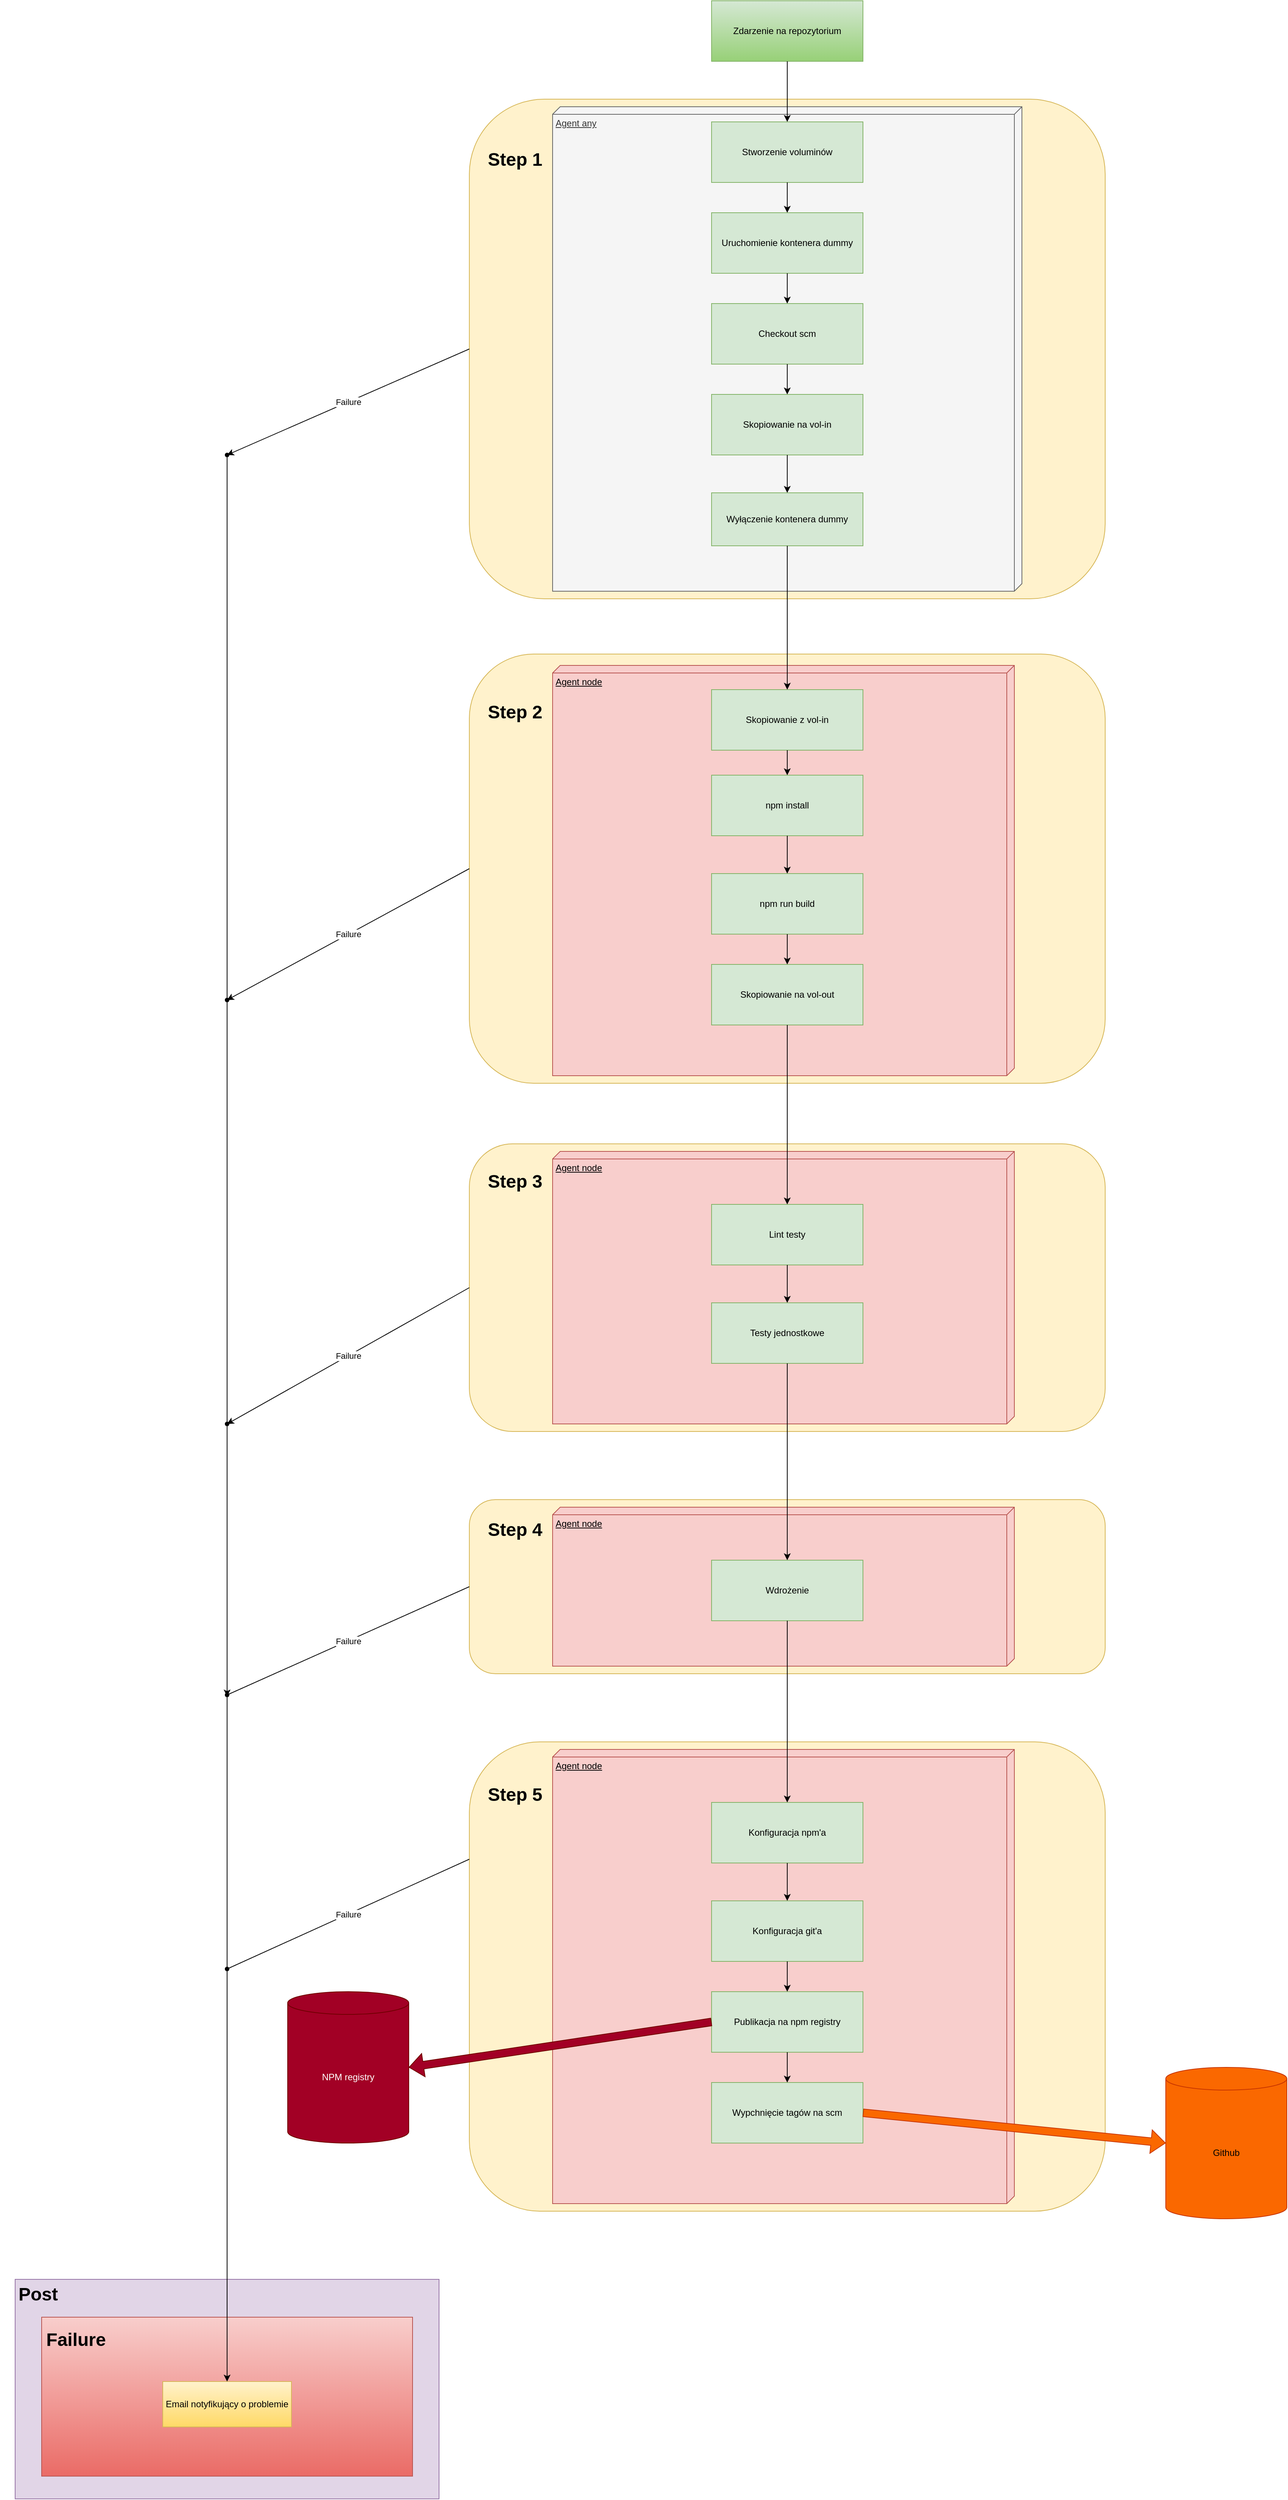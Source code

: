 <mxfile version="18.0.2" type="github">
  <diagram id="yk3ccd7kxiBGalzHjZFc" name="Page-1">
    <mxGraphModel dx="2249" dy="754" grid="1" gridSize="10" guides="1" tooltips="1" connect="1" arrows="1" fold="1" page="1" pageScale="1" pageWidth="827" pageHeight="1169" math="0" shadow="0">
      <root>
        <mxCell id="0" />
        <mxCell id="1" parent="0" />
        <mxCell id="wBmONSoiqPwGgzWHGf61-74" value="" style="rounded=1;whiteSpace=wrap;html=1;fillColor=#fff2cc;strokeColor=#d6b656;" vertex="1" parent="1">
          <mxGeometry x="40" y="2380" width="840" height="620" as="geometry" />
        </mxCell>
        <mxCell id="wBmONSoiqPwGgzWHGf61-73" value="" style="rounded=1;whiteSpace=wrap;html=1;fillColor=#fff2cc;strokeColor=#d6b656;" vertex="1" parent="1">
          <mxGeometry x="40" y="2060" width="840" height="230" as="geometry" />
        </mxCell>
        <mxCell id="wBmONSoiqPwGgzWHGf61-72" value="" style="rounded=1;whiteSpace=wrap;html=1;fillColor=#fff2cc;strokeColor=#d6b656;" vertex="1" parent="1">
          <mxGeometry x="40" y="1590" width="840" height="380" as="geometry" />
        </mxCell>
        <mxCell id="wBmONSoiqPwGgzWHGf61-71" value="" style="rounded=1;whiteSpace=wrap;html=1;fillColor=#fff2cc;strokeColor=#d6b656;" vertex="1" parent="1">
          <mxGeometry x="40" y="943" width="840" height="567" as="geometry" />
        </mxCell>
        <mxCell id="wBmONSoiqPwGgzWHGf61-23" value="" style="rounded=1;whiteSpace=wrap;html=1;fillColor=#fff2cc;strokeColor=#d6b656;" vertex="1" parent="1">
          <mxGeometry x="40" y="210" width="840" height="660" as="geometry" />
        </mxCell>
        <mxCell id="wBmONSoiqPwGgzWHGf61-39" value="Agent any" style="verticalAlign=top;align=left;spacingTop=8;spacingLeft=2;spacingRight=12;shape=cube;size=10;direction=south;fontStyle=4;html=1;fillColor=#f5f5f5;fontColor=#333333;strokeColor=#666666;" vertex="1" parent="1">
          <mxGeometry x="150" y="220" width="620" height="640" as="geometry" />
        </mxCell>
        <mxCell id="wBmONSoiqPwGgzWHGf61-36" value="Agent node" style="verticalAlign=top;align=left;spacingTop=8;spacingLeft=2;spacingRight=12;shape=cube;size=10;direction=south;fontStyle=4;html=1;fillColor=#f8cecc;strokeColor=#b85450;" vertex="1" parent="1">
          <mxGeometry x="150" y="958" width="610" height="542" as="geometry" />
        </mxCell>
        <mxCell id="wBmONSoiqPwGgzWHGf61-5" value="Zdarzenie na repozytorium" style="rounded=0;whiteSpace=wrap;html=1;fillColor=#d5e8d4;strokeColor=#82b366;gradientColor=#97d077;" vertex="1" parent="1">
          <mxGeometry x="360" y="80" width="200" height="80" as="geometry" />
        </mxCell>
        <mxCell id="wBmONSoiqPwGgzWHGf61-6" value="Stworzenie voluminów" style="rounded=0;whiteSpace=wrap;html=1;fillColor=#d5e8d4;strokeColor=#82b366;" vertex="1" parent="1">
          <mxGeometry x="360" y="240" width="200" height="80" as="geometry" />
        </mxCell>
        <mxCell id="wBmONSoiqPwGgzWHGf61-15" value="Checkout scm" style="rounded=0;whiteSpace=wrap;html=1;fillColor=#d5e8d4;strokeColor=#82b366;" vertex="1" parent="1">
          <mxGeometry x="360" y="480" width="200" height="80" as="geometry" />
        </mxCell>
        <mxCell id="wBmONSoiqPwGgzWHGf61-18" value="Skopiowanie na vol-in" style="rounded=0;whiteSpace=wrap;html=1;fillColor=#d5e8d4;strokeColor=#82b366;" vertex="1" parent="1">
          <mxGeometry x="360" y="600" width="200" height="80" as="geometry" />
        </mxCell>
        <mxCell id="wBmONSoiqPwGgzWHGf61-19" value="Wyłączenie kontenera dummy" style="rounded=0;whiteSpace=wrap;html=1;fillColor=#d5e8d4;strokeColor=#82b366;" vertex="1" parent="1">
          <mxGeometry x="360" y="730" width="200" height="70" as="geometry" />
        </mxCell>
        <mxCell id="wBmONSoiqPwGgzWHGf61-12" value="Uruchomienie kontenera dummy" style="rounded=0;whiteSpace=wrap;html=1;fillColor=#d5e8d4;strokeColor=#82b366;" vertex="1" parent="1">
          <mxGeometry x="360" y="360" width="200" height="80" as="geometry" />
        </mxCell>
        <mxCell id="wBmONSoiqPwGgzWHGf61-24" value="Step 1" style="text;strokeColor=none;fillColor=none;html=1;fontSize=24;fontStyle=1;verticalAlign=middle;align=center;" vertex="1" parent="1">
          <mxGeometry x="50" y="270" width="100" height="40" as="geometry" />
        </mxCell>
        <mxCell id="wBmONSoiqPwGgzWHGf61-28" value="" style="endArrow=classic;html=1;rounded=0;entryX=0.5;entryY=0;entryDx=0;entryDy=0;" edge="1" parent="1" source="wBmONSoiqPwGgzWHGf61-12" target="wBmONSoiqPwGgzWHGf61-15">
          <mxGeometry width="50" height="50" relative="1" as="geometry">
            <mxPoint x="390" y="500" as="sourcePoint" />
            <mxPoint x="440" y="450" as="targetPoint" />
          </mxGeometry>
        </mxCell>
        <mxCell id="wBmONSoiqPwGgzWHGf61-29" value="" style="endArrow=classic;html=1;rounded=0;entryX=0.5;entryY=0;entryDx=0;entryDy=0;" edge="1" parent="1" source="wBmONSoiqPwGgzWHGf61-6" target="wBmONSoiqPwGgzWHGf61-12">
          <mxGeometry width="50" height="50" relative="1" as="geometry">
            <mxPoint x="390" y="500" as="sourcePoint" />
            <mxPoint x="440" y="450" as="targetPoint" />
          </mxGeometry>
        </mxCell>
        <mxCell id="wBmONSoiqPwGgzWHGf61-30" value="" style="endArrow=classic;html=1;rounded=0;" edge="1" parent="1" source="wBmONSoiqPwGgzWHGf61-5" target="wBmONSoiqPwGgzWHGf61-6">
          <mxGeometry width="50" height="50" relative="1" as="geometry">
            <mxPoint x="390" y="500" as="sourcePoint" />
            <mxPoint x="440" y="450" as="targetPoint" />
          </mxGeometry>
        </mxCell>
        <mxCell id="wBmONSoiqPwGgzWHGf61-31" value="" style="endArrow=classic;html=1;rounded=0;entryX=0.5;entryY=0;entryDx=0;entryDy=0;exitX=0.5;exitY=1;exitDx=0;exitDy=0;" edge="1" parent="1" source="wBmONSoiqPwGgzWHGf61-15" target="wBmONSoiqPwGgzWHGf61-18">
          <mxGeometry width="50" height="50" relative="1" as="geometry">
            <mxPoint x="390" y="500" as="sourcePoint" />
            <mxPoint x="440" y="450" as="targetPoint" />
          </mxGeometry>
        </mxCell>
        <mxCell id="wBmONSoiqPwGgzWHGf61-32" value="" style="endArrow=classic;html=1;rounded=0;entryX=0.5;entryY=0;entryDx=0;entryDy=0;exitX=0.5;exitY=1;exitDx=0;exitDy=0;" edge="1" parent="1" source="wBmONSoiqPwGgzWHGf61-18" target="wBmONSoiqPwGgzWHGf61-19">
          <mxGeometry width="50" height="50" relative="1" as="geometry">
            <mxPoint x="390" y="500" as="sourcePoint" />
            <mxPoint x="440" y="450" as="targetPoint" />
          </mxGeometry>
        </mxCell>
        <mxCell id="wBmONSoiqPwGgzWHGf61-34" value="npm install" style="rounded=0;whiteSpace=wrap;html=1;fillColor=#d5e8d4;strokeColor=#82b366;" vertex="1" parent="1">
          <mxGeometry x="360" y="1103" width="200" height="80" as="geometry" />
        </mxCell>
        <mxCell id="wBmONSoiqPwGgzWHGf61-35" value="npm run build" style="rounded=0;whiteSpace=wrap;html=1;fillColor=#d5e8d4;strokeColor=#82b366;" vertex="1" parent="1">
          <mxGeometry x="360" y="1233" width="200" height="80" as="geometry" />
        </mxCell>
        <mxCell id="wBmONSoiqPwGgzWHGf61-37" value="Skopiowanie na vol-out" style="rounded=0;whiteSpace=wrap;html=1;fillColor=#d5e8d4;strokeColor=#82b366;" vertex="1" parent="1">
          <mxGeometry x="360" y="1353" width="200" height="80" as="geometry" />
        </mxCell>
        <mxCell id="wBmONSoiqPwGgzWHGf61-40" value="Skopiowanie z vol-in" style="rounded=0;whiteSpace=wrap;html=1;fillColor=#d5e8d4;strokeColor=#82b366;" vertex="1" parent="1">
          <mxGeometry x="360" y="990" width="200" height="80" as="geometry" />
        </mxCell>
        <mxCell id="wBmONSoiqPwGgzWHGf61-42" value="Agent node" style="verticalAlign=top;align=left;spacingTop=8;spacingLeft=2;spacingRight=12;shape=cube;size=10;direction=south;fontStyle=4;html=1;fillColor=#f8cecc;strokeColor=#b85450;" vertex="1" parent="1">
          <mxGeometry x="150" y="1600" width="610" height="360" as="geometry" />
        </mxCell>
        <mxCell id="wBmONSoiqPwGgzWHGf61-44" value="Lint testy" style="rounded=0;whiteSpace=wrap;html=1;fillColor=#d5e8d4;strokeColor=#82b366;" vertex="1" parent="1">
          <mxGeometry x="360" y="1670" width="200" height="80" as="geometry" />
        </mxCell>
        <mxCell id="wBmONSoiqPwGgzWHGf61-45" value="Testy jednostkowe" style="rounded=0;whiteSpace=wrap;html=1;fillColor=#d5e8d4;strokeColor=#82b366;" vertex="1" parent="1">
          <mxGeometry x="360" y="1800" width="200" height="80" as="geometry" />
        </mxCell>
        <mxCell id="wBmONSoiqPwGgzWHGf61-47" value="Agent node" style="verticalAlign=top;align=left;spacingTop=8;spacingLeft=2;spacingRight=12;shape=cube;size=10;direction=south;fontStyle=4;html=1;fillColor=#f8cecc;strokeColor=#b85450;" vertex="1" parent="1">
          <mxGeometry x="150" y="2070" width="610" height="210" as="geometry" />
        </mxCell>
        <mxCell id="wBmONSoiqPwGgzWHGf61-48" value="Wdrożenie" style="rounded=0;whiteSpace=wrap;html=1;fillColor=#d5e8d4;strokeColor=#82b366;" vertex="1" parent="1">
          <mxGeometry x="360" y="2140" width="200" height="80" as="geometry" />
        </mxCell>
        <mxCell id="wBmONSoiqPwGgzWHGf61-51" value="Agent node" style="verticalAlign=top;align=left;spacingTop=8;spacingLeft=2;spacingRight=12;shape=cube;size=10;direction=south;fontStyle=4;html=1;fillColor=#f8cecc;strokeColor=#b85450;" vertex="1" parent="1">
          <mxGeometry x="150" y="2390" width="610" height="600" as="geometry" />
        </mxCell>
        <mxCell id="wBmONSoiqPwGgzWHGf61-52" value="Konfiguracja npm&#39;a" style="rounded=0;whiteSpace=wrap;html=1;fillColor=#d5e8d4;strokeColor=#82b366;" vertex="1" parent="1">
          <mxGeometry x="360" y="2460" width="200" height="80" as="geometry" />
        </mxCell>
        <mxCell id="wBmONSoiqPwGgzWHGf61-53" value="Konfiguracja git&#39;a" style="rounded=0;whiteSpace=wrap;html=1;fillColor=#d5e8d4;strokeColor=#82b366;" vertex="1" parent="1">
          <mxGeometry x="360" y="2590" width="200" height="80" as="geometry" />
        </mxCell>
        <mxCell id="wBmONSoiqPwGgzWHGf61-54" value="Publikacja na npm registry" style="rounded=0;whiteSpace=wrap;html=1;fillColor=#d5e8d4;strokeColor=#82b366;" vertex="1" parent="1">
          <mxGeometry x="360" y="2710" width="200" height="80" as="geometry" />
        </mxCell>
        <mxCell id="wBmONSoiqPwGgzWHGf61-55" value="Wypchnięcie tagów na scm" style="rounded=0;whiteSpace=wrap;html=1;fillColor=#d5e8d4;strokeColor=#82b366;" vertex="1" parent="1">
          <mxGeometry x="360" y="2830" width="200" height="80" as="geometry" />
        </mxCell>
        <mxCell id="wBmONSoiqPwGgzWHGf61-56" value="" style="endArrow=classic;html=1;rounded=0;exitX=0.5;exitY=1;exitDx=0;exitDy=0;" edge="1" parent="1" source="wBmONSoiqPwGgzWHGf61-19" target="wBmONSoiqPwGgzWHGf61-40">
          <mxGeometry width="50" height="50" relative="1" as="geometry">
            <mxPoint x="390" y="1210" as="sourcePoint" />
            <mxPoint x="440" y="1160" as="targetPoint" />
          </mxGeometry>
        </mxCell>
        <mxCell id="wBmONSoiqPwGgzWHGf61-57" value="" style="endArrow=classic;html=1;rounded=0;exitX=0.5;exitY=1;exitDx=0;exitDy=0;entryX=0.5;entryY=0;entryDx=0;entryDy=0;" edge="1" parent="1" source="wBmONSoiqPwGgzWHGf61-34" target="wBmONSoiqPwGgzWHGf61-35">
          <mxGeometry width="50" height="50" relative="1" as="geometry">
            <mxPoint x="390" y="1010" as="sourcePoint" />
            <mxPoint x="440" y="960" as="targetPoint" />
          </mxGeometry>
        </mxCell>
        <mxCell id="wBmONSoiqPwGgzWHGf61-58" value="" style="endArrow=classic;html=1;rounded=0;exitX=0.5;exitY=1;exitDx=0;exitDy=0;" edge="1" parent="1" source="wBmONSoiqPwGgzWHGf61-40" target="wBmONSoiqPwGgzWHGf61-34">
          <mxGeometry width="50" height="50" relative="1" as="geometry">
            <mxPoint x="390" y="1010" as="sourcePoint" />
            <mxPoint x="440" y="960" as="targetPoint" />
          </mxGeometry>
        </mxCell>
        <mxCell id="wBmONSoiqPwGgzWHGf61-59" value="" style="endArrow=classic;html=1;rounded=0;exitX=0.5;exitY=1;exitDx=0;exitDy=0;" edge="1" parent="1" source="wBmONSoiqPwGgzWHGf61-35" target="wBmONSoiqPwGgzWHGf61-37">
          <mxGeometry width="50" height="50" relative="1" as="geometry">
            <mxPoint x="390" y="1310" as="sourcePoint" />
            <mxPoint x="440" y="1260" as="targetPoint" />
          </mxGeometry>
        </mxCell>
        <mxCell id="wBmONSoiqPwGgzWHGf61-60" value="" style="endArrow=classic;html=1;rounded=0;exitX=0.5;exitY=1;exitDx=0;exitDy=0;" edge="1" parent="1" source="wBmONSoiqPwGgzWHGf61-37" target="wBmONSoiqPwGgzWHGf61-44">
          <mxGeometry width="50" height="50" relative="1" as="geometry">
            <mxPoint x="390" y="1310" as="sourcePoint" />
            <mxPoint x="440" y="1260" as="targetPoint" />
          </mxGeometry>
        </mxCell>
        <mxCell id="wBmONSoiqPwGgzWHGf61-61" value="" style="endArrow=classic;html=1;rounded=0;exitX=0.5;exitY=1;exitDx=0;exitDy=0;" edge="1" parent="1" source="wBmONSoiqPwGgzWHGf61-44" target="wBmONSoiqPwGgzWHGf61-45">
          <mxGeometry width="50" height="50" relative="1" as="geometry">
            <mxPoint x="390" y="1810" as="sourcePoint" />
            <mxPoint x="440" y="1760" as="targetPoint" />
          </mxGeometry>
        </mxCell>
        <mxCell id="wBmONSoiqPwGgzWHGf61-62" value="" style="endArrow=classic;html=1;rounded=0;exitX=0.5;exitY=1;exitDx=0;exitDy=0;" edge="1" parent="1" source="wBmONSoiqPwGgzWHGf61-45" target="wBmONSoiqPwGgzWHGf61-48">
          <mxGeometry width="50" height="50" relative="1" as="geometry">
            <mxPoint x="390" y="1810" as="sourcePoint" />
            <mxPoint x="440" y="1760" as="targetPoint" />
          </mxGeometry>
        </mxCell>
        <mxCell id="wBmONSoiqPwGgzWHGf61-63" value="" style="endArrow=classic;html=1;rounded=0;exitX=0.5;exitY=1;exitDx=0;exitDy=0;" edge="1" parent="1" source="wBmONSoiqPwGgzWHGf61-48" target="wBmONSoiqPwGgzWHGf61-52">
          <mxGeometry width="50" height="50" relative="1" as="geometry">
            <mxPoint x="390" y="2110" as="sourcePoint" />
            <mxPoint x="440" y="2060" as="targetPoint" />
          </mxGeometry>
        </mxCell>
        <mxCell id="wBmONSoiqPwGgzWHGf61-64" value="" style="endArrow=classic;html=1;rounded=0;exitX=0.5;exitY=1;exitDx=0;exitDy=0;" edge="1" parent="1" source="wBmONSoiqPwGgzWHGf61-52" target="wBmONSoiqPwGgzWHGf61-53">
          <mxGeometry width="50" height="50" relative="1" as="geometry">
            <mxPoint x="390" y="2310" as="sourcePoint" />
            <mxPoint x="440" y="2260" as="targetPoint" />
          </mxGeometry>
        </mxCell>
        <mxCell id="wBmONSoiqPwGgzWHGf61-65" value="" style="endArrow=classic;html=1;rounded=0;exitX=0.5;exitY=1;exitDx=0;exitDy=0;" edge="1" parent="1" source="wBmONSoiqPwGgzWHGf61-53" target="wBmONSoiqPwGgzWHGf61-54">
          <mxGeometry width="50" height="50" relative="1" as="geometry">
            <mxPoint x="390" y="2610" as="sourcePoint" />
            <mxPoint x="440" y="2560" as="targetPoint" />
          </mxGeometry>
        </mxCell>
        <mxCell id="wBmONSoiqPwGgzWHGf61-66" value="" style="endArrow=classic;html=1;rounded=0;exitX=0.5;exitY=1;exitDx=0;exitDy=0;" edge="1" parent="1" source="wBmONSoiqPwGgzWHGf61-54" target="wBmONSoiqPwGgzWHGf61-55">
          <mxGeometry width="50" height="50" relative="1" as="geometry">
            <mxPoint x="390" y="2610" as="sourcePoint" />
            <mxPoint x="440" y="2560" as="targetPoint" />
          </mxGeometry>
        </mxCell>
        <mxCell id="wBmONSoiqPwGgzWHGf61-67" value="NPM registry" style="shape=cylinder3;whiteSpace=wrap;html=1;boundedLbl=1;backgroundOutline=1;size=15;fillColor=#a20025;fontColor=#ffffff;strokeColor=#6F0000;" vertex="1" parent="1">
          <mxGeometry x="-200" y="2710" width="160" height="200" as="geometry" />
        </mxCell>
        <mxCell id="wBmONSoiqPwGgzWHGf61-68" value="Github" style="shape=cylinder3;whiteSpace=wrap;html=1;boundedLbl=1;backgroundOutline=1;size=15;fillColor=#fa6800;fontColor=#000000;strokeColor=#C73500;" vertex="1" parent="1">
          <mxGeometry x="960" y="2810" width="160" height="200" as="geometry" />
        </mxCell>
        <mxCell id="wBmONSoiqPwGgzWHGf61-69" value="" style="shape=flexArrow;endArrow=classic;html=1;rounded=0;exitX=0;exitY=0.5;exitDx=0;exitDy=0;entryX=1;entryY=0.5;entryDx=0;entryDy=0;entryPerimeter=0;fillColor=#a20025;strokeColor=#6F0000;" edge="1" parent="1" source="wBmONSoiqPwGgzWHGf61-54" target="wBmONSoiqPwGgzWHGf61-67">
          <mxGeometry width="50" height="50" relative="1" as="geometry">
            <mxPoint x="390" y="2710" as="sourcePoint" />
            <mxPoint x="440" y="2660" as="targetPoint" />
          </mxGeometry>
        </mxCell>
        <mxCell id="wBmONSoiqPwGgzWHGf61-70" value="" style="shape=flexArrow;endArrow=classic;html=1;rounded=0;exitX=1;exitY=0.5;exitDx=0;exitDy=0;entryX=0;entryY=0.5;entryDx=0;entryDy=0;entryPerimeter=0;fillColor=#fa6800;strokeColor=#C73500;" edge="1" parent="1" source="wBmONSoiqPwGgzWHGf61-55" target="wBmONSoiqPwGgzWHGf61-68">
          <mxGeometry width="50" height="50" relative="1" as="geometry">
            <mxPoint x="390" y="2710" as="sourcePoint" />
            <mxPoint x="440" y="2660" as="targetPoint" />
          </mxGeometry>
        </mxCell>
        <mxCell id="wBmONSoiqPwGgzWHGf61-77" value="Step 2" style="text;strokeColor=none;fillColor=none;html=1;fontSize=24;fontStyle=1;verticalAlign=middle;align=center;" vertex="1" parent="1">
          <mxGeometry x="50" y="1000" width="100" height="40" as="geometry" />
        </mxCell>
        <mxCell id="wBmONSoiqPwGgzWHGf61-78" value="Step 3" style="text;strokeColor=none;fillColor=none;html=1;fontSize=24;fontStyle=1;verticalAlign=middle;align=center;" vertex="1" parent="1">
          <mxGeometry x="50" y="1620" width="100" height="40" as="geometry" />
        </mxCell>
        <mxCell id="wBmONSoiqPwGgzWHGf61-79" value="Step 4" style="text;strokeColor=none;fillColor=none;html=1;fontSize=24;fontStyle=1;verticalAlign=middle;align=center;" vertex="1" parent="1">
          <mxGeometry x="50" y="2080" width="100" height="40" as="geometry" />
        </mxCell>
        <mxCell id="wBmONSoiqPwGgzWHGf61-80" value="Step 5" style="text;strokeColor=none;fillColor=none;html=1;fontSize=24;fontStyle=1;verticalAlign=middle;align=center;" vertex="1" parent="1">
          <mxGeometry x="50" y="2430" width="100" height="40" as="geometry" />
        </mxCell>
        <mxCell id="wBmONSoiqPwGgzWHGf61-84" value="" style="endArrow=classic;html=1;rounded=0;exitX=0;exitY=0.5;exitDx=0;exitDy=0;" edge="1" parent="1" source="wBmONSoiqPwGgzWHGf61-23">
          <mxGeometry relative="1" as="geometry">
            <mxPoint x="250" y="420" as="sourcePoint" />
            <mxPoint x="-280" y="680" as="targetPoint" />
          </mxGeometry>
        </mxCell>
        <mxCell id="wBmONSoiqPwGgzWHGf61-85" value="Failure" style="edgeLabel;resizable=0;html=1;align=center;verticalAlign=middle;" connectable="0" vertex="1" parent="wBmONSoiqPwGgzWHGf61-84">
          <mxGeometry relative="1" as="geometry" />
        </mxCell>
        <mxCell id="wBmONSoiqPwGgzWHGf61-87" value="" style="endArrow=none;html=1;rounded=0;startArrow=none;" edge="1" parent="1" source="wBmONSoiqPwGgzWHGf61-88">
          <mxGeometry width="50" height="50" relative="1" as="geometry">
            <mxPoint x="-280" y="1000" as="sourcePoint" />
            <mxPoint x="-280" y="680" as="targetPoint" />
          </mxGeometry>
        </mxCell>
        <mxCell id="wBmONSoiqPwGgzWHGf61-88" value="" style="shape=waypoint;sketch=0;fillStyle=solid;size=6;pointerEvents=1;points=[];fillColor=none;resizable=0;rotatable=0;perimeter=centerPerimeter;snapToPoint=1;" vertex="1" parent="1">
          <mxGeometry x="-300" y="660" width="40" height="40" as="geometry" />
        </mxCell>
        <mxCell id="wBmONSoiqPwGgzWHGf61-89" value="" style="endArrow=none;html=1;rounded=0;entryX=0.6;entryY=0.65;entryDx=0;entryDy=0;entryPerimeter=0;startArrow=none;" edge="1" parent="1" source="wBmONSoiqPwGgzWHGf61-100" target="wBmONSoiqPwGgzWHGf61-88">
          <mxGeometry width="50" height="50" relative="1" as="geometry">
            <mxPoint x="-280" y="3050" as="sourcePoint" />
            <mxPoint x="-280" y="760" as="targetPoint" />
          </mxGeometry>
        </mxCell>
        <mxCell id="wBmONSoiqPwGgzWHGf61-90" value="" style="endArrow=classic;html=1;rounded=0;exitX=0;exitY=0.5;exitDx=0;exitDy=0;" edge="1" parent="1" source="wBmONSoiqPwGgzWHGf61-71">
          <mxGeometry relative="1" as="geometry">
            <mxPoint x="250" y="1420" as="sourcePoint" />
            <mxPoint x="-280" y="1400" as="targetPoint" />
          </mxGeometry>
        </mxCell>
        <mxCell id="wBmONSoiqPwGgzWHGf61-91" value="Failure" style="edgeLabel;resizable=0;html=1;align=center;verticalAlign=middle;" connectable="0" vertex="1" parent="wBmONSoiqPwGgzWHGf61-90">
          <mxGeometry relative="1" as="geometry" />
        </mxCell>
        <mxCell id="wBmONSoiqPwGgzWHGf61-93" value="" style="endArrow=classic;html=1;rounded=0;exitX=0;exitY=0.5;exitDx=0;exitDy=0;" edge="1" parent="1" source="wBmONSoiqPwGgzWHGf61-72">
          <mxGeometry relative="1" as="geometry">
            <mxPoint x="250" y="1720" as="sourcePoint" />
            <mxPoint x="-280" y="1960" as="targetPoint" />
          </mxGeometry>
        </mxCell>
        <mxCell id="wBmONSoiqPwGgzWHGf61-94" value="Failure" style="edgeLabel;resizable=0;html=1;align=center;verticalAlign=middle;" connectable="0" vertex="1" parent="wBmONSoiqPwGgzWHGf61-93">
          <mxGeometry relative="1" as="geometry" />
        </mxCell>
        <mxCell id="wBmONSoiqPwGgzWHGf61-96" value="" style="endArrow=classic;html=1;rounded=0;exitDx=0;exitDy=0;startArrow=none;" edge="1" parent="1" source="wBmONSoiqPwGgzWHGf61-104">
          <mxGeometry relative="1" as="geometry">
            <mxPoint x="250" y="2220" as="sourcePoint" />
            <mxPoint x="-280" y="2320" as="targetPoint" />
          </mxGeometry>
        </mxCell>
        <mxCell id="wBmONSoiqPwGgzWHGf61-98" value="" style="endArrow=classic;html=1;rounded=0;exitDx=0;exitDy=0;startArrow=none;" edge="1" parent="1" source="wBmONSoiqPwGgzWHGf61-107">
          <mxGeometry relative="1" as="geometry">
            <mxPoint x="250" y="2520" as="sourcePoint" />
            <mxPoint x="-280" y="2680" as="targetPoint" />
          </mxGeometry>
        </mxCell>
        <mxCell id="wBmONSoiqPwGgzWHGf61-100" value="" style="shape=waypoint;sketch=0;fillStyle=solid;size=6;pointerEvents=1;points=[];fillColor=none;resizable=0;rotatable=0;perimeter=centerPerimeter;snapToPoint=1;" vertex="1" parent="1">
          <mxGeometry x="-300" y="1380" width="40" height="40" as="geometry" />
        </mxCell>
        <mxCell id="wBmONSoiqPwGgzWHGf61-101" value="" style="endArrow=none;html=1;rounded=0;entryDx=0;entryDy=0;entryPerimeter=0;startArrow=none;" edge="1" parent="1" source="wBmONSoiqPwGgzWHGf61-102" target="wBmONSoiqPwGgzWHGf61-100">
          <mxGeometry width="50" height="50" relative="1" as="geometry">
            <mxPoint x="-280" y="3050" as="sourcePoint" />
            <mxPoint x="-280" y="680" as="targetPoint" />
          </mxGeometry>
        </mxCell>
        <mxCell id="wBmONSoiqPwGgzWHGf61-102" value="" style="shape=waypoint;sketch=0;fillStyle=solid;size=6;pointerEvents=1;points=[];fillColor=none;resizable=0;rotatable=0;perimeter=centerPerimeter;snapToPoint=1;" vertex="1" parent="1">
          <mxGeometry x="-300" y="1940" width="40" height="40" as="geometry" />
        </mxCell>
        <mxCell id="wBmONSoiqPwGgzWHGf61-103" value="" style="endArrow=none;html=1;rounded=0;entryDx=0;entryDy=0;entryPerimeter=0;" edge="1" parent="1" target="wBmONSoiqPwGgzWHGf61-102">
          <mxGeometry width="50" height="50" relative="1" as="geometry">
            <mxPoint x="-280" y="3050" as="sourcePoint" />
            <mxPoint x="-280" y="1400" as="targetPoint" />
          </mxGeometry>
        </mxCell>
        <mxCell id="wBmONSoiqPwGgzWHGf61-104" value="" style="shape=waypoint;sketch=0;fillStyle=solid;size=6;pointerEvents=1;points=[];fillColor=none;resizable=0;rotatable=0;perimeter=centerPerimeter;snapToPoint=1;" vertex="1" parent="1">
          <mxGeometry x="-300" y="2298" width="40" height="40" as="geometry" />
        </mxCell>
        <mxCell id="wBmONSoiqPwGgzWHGf61-105" value="" style="endArrow=none;html=1;rounded=0;exitX=0;exitY=0.5;exitDx=0;exitDy=0;" edge="1" parent="1" source="wBmONSoiqPwGgzWHGf61-73" target="wBmONSoiqPwGgzWHGf61-104">
          <mxGeometry relative="1" as="geometry">
            <mxPoint x="40" y="2175" as="sourcePoint" />
            <mxPoint x="-280" y="2320" as="targetPoint" />
          </mxGeometry>
        </mxCell>
        <mxCell id="wBmONSoiqPwGgzWHGf61-106" value="Failure" style="edgeLabel;resizable=0;html=1;align=center;verticalAlign=middle;" connectable="0" vertex="1" parent="wBmONSoiqPwGgzWHGf61-105">
          <mxGeometry relative="1" as="geometry" />
        </mxCell>
        <mxCell id="wBmONSoiqPwGgzWHGf61-107" value="" style="shape=waypoint;sketch=0;fillStyle=solid;size=6;pointerEvents=1;points=[];fillColor=none;resizable=0;rotatable=0;perimeter=centerPerimeter;snapToPoint=1;" vertex="1" parent="1">
          <mxGeometry x="-300" y="2660" width="40" height="40" as="geometry" />
        </mxCell>
        <mxCell id="wBmONSoiqPwGgzWHGf61-108" value="" style="endArrow=none;html=1;rounded=0;exitX=0;exitY=0.25;exitDx=0;exitDy=0;" edge="1" parent="1" source="wBmONSoiqPwGgzWHGf61-74" target="wBmONSoiqPwGgzWHGf61-107">
          <mxGeometry relative="1" as="geometry">
            <mxPoint x="40" y="2535" as="sourcePoint" />
            <mxPoint x="-280" y="2680" as="targetPoint" />
          </mxGeometry>
        </mxCell>
        <mxCell id="wBmONSoiqPwGgzWHGf61-109" value="Failure" style="edgeLabel;resizable=0;html=1;align=center;verticalAlign=middle;" connectable="0" vertex="1" parent="wBmONSoiqPwGgzWHGf61-108">
          <mxGeometry relative="1" as="geometry" />
        </mxCell>
        <mxCell id="wBmONSoiqPwGgzWHGf61-110" value="" style="rounded=0;whiteSpace=wrap;html=1;fillColor=#e1d5e7;strokeColor=#9673a6;" vertex="1" parent="1">
          <mxGeometry x="-560" y="3090" width="560" height="290" as="geometry" />
        </mxCell>
        <mxCell id="wBmONSoiqPwGgzWHGf61-111" value="" style="rounded=0;whiteSpace=wrap;html=1;fillColor=#f8cecc;strokeColor=#b85450;gradientColor=#ea6b66;" vertex="1" parent="1">
          <mxGeometry x="-525" y="3140" width="490" height="210" as="geometry" />
        </mxCell>
        <mxCell id="wBmONSoiqPwGgzWHGf61-113" value="Post" style="text;strokeColor=none;fillColor=none;html=1;fontSize=24;fontStyle=1;verticalAlign=middle;align=center;" vertex="1" parent="1">
          <mxGeometry x="-580" y="3090" width="100" height="40" as="geometry" />
        </mxCell>
        <mxCell id="wBmONSoiqPwGgzWHGf61-115" value="Failure" style="text;strokeColor=none;fillColor=none;html=1;fontSize=24;fontStyle=1;verticalAlign=middle;align=center;" vertex="1" parent="1">
          <mxGeometry x="-530" y="3150" width="100" height="40" as="geometry" />
        </mxCell>
        <mxCell id="wBmONSoiqPwGgzWHGf61-117" value="Email notyfikujący o problemie" style="rounded=0;whiteSpace=wrap;html=1;fillColor=#fff2cc;gradientColor=#ffd966;strokeColor=#d6b656;" vertex="1" parent="1">
          <mxGeometry x="-365" y="3225" width="170" height="60" as="geometry" />
        </mxCell>
        <mxCell id="wBmONSoiqPwGgzWHGf61-118" value="" style="endArrow=classic;html=1;rounded=0;" edge="1" parent="1" target="wBmONSoiqPwGgzWHGf61-117">
          <mxGeometry width="50" height="50" relative="1" as="geometry">
            <mxPoint x="-280" y="3050" as="sourcePoint" />
            <mxPoint y="3190" as="targetPoint" />
          </mxGeometry>
        </mxCell>
      </root>
    </mxGraphModel>
  </diagram>
</mxfile>
